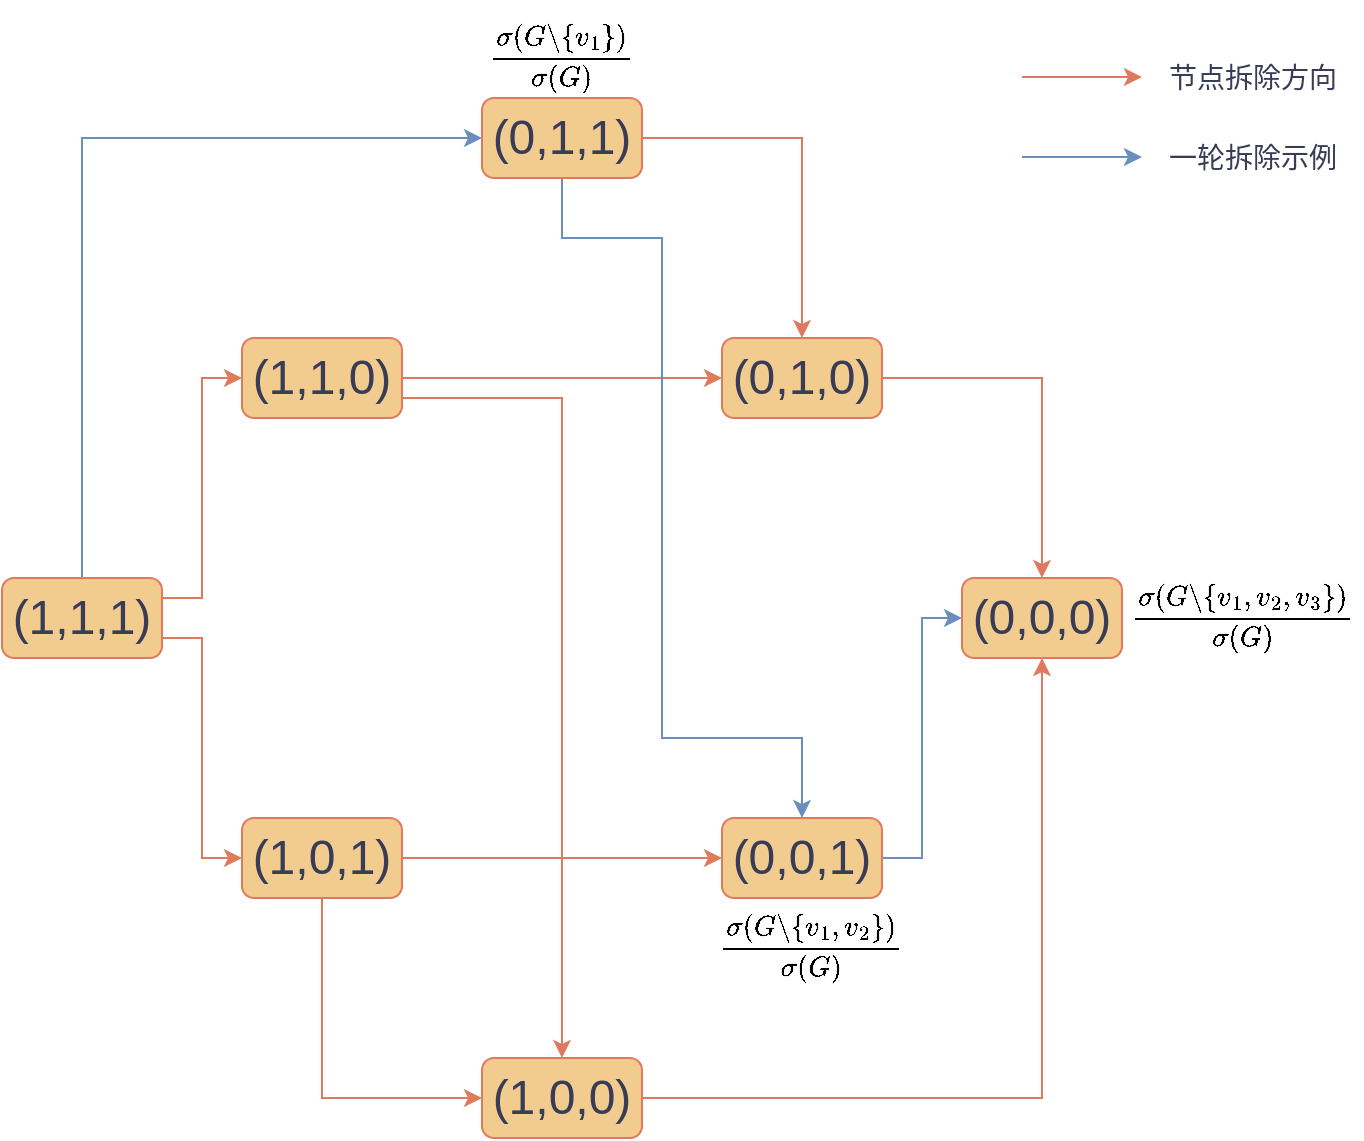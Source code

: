 <mxfile version="21.6.8" type="device">
  <diagram name="Page-1" id="OM8HbU_3lVgDTXmEJBuc">
    <mxGraphModel dx="2044" dy="824" grid="1" gridSize="10" guides="1" tooltips="1" connect="1" arrows="1" fold="1" page="1" pageScale="1" pageWidth="850" pageHeight="1100" math="1" shadow="0">
      <root>
        <mxCell id="0" />
        <mxCell id="1" parent="0" />
        <mxCell id="Gq7kbqdKJ8vSt0Jsd_ic-19" style="edgeStyle=orthogonalEdgeStyle;rounded=0;orthogonalLoop=1;jettySize=auto;html=1;entryX=0;entryY=0.5;entryDx=0;entryDy=0;labelBackgroundColor=none;strokeColor=#E07A5F;fontColor=default;" parent="1" source="Gq7kbqdKJ8vSt0Jsd_ic-8" target="Gq7kbqdKJ8vSt0Jsd_ic-10" edge="1">
          <mxGeometry relative="1" as="geometry">
            <Array as="points">
              <mxPoint x="-665" y="370" />
              <mxPoint x="-665" y="480" />
            </Array>
          </mxGeometry>
        </mxCell>
        <mxCell id="Gq7kbqdKJ8vSt0Jsd_ic-20" style="edgeStyle=orthogonalEdgeStyle;rounded=0;orthogonalLoop=1;jettySize=auto;html=1;entryX=0;entryY=0.5;entryDx=0;entryDy=0;labelBackgroundColor=none;strokeColor=#E07A5F;fontColor=default;" parent="1" source="Gq7kbqdKJ8vSt0Jsd_ic-8" target="Gq7kbqdKJ8vSt0Jsd_ic-9" edge="1">
          <mxGeometry relative="1" as="geometry">
            <Array as="points">
              <mxPoint x="-665" y="350" />
              <mxPoint x="-665" y="240" />
            </Array>
          </mxGeometry>
        </mxCell>
        <mxCell id="Gq7kbqdKJ8vSt0Jsd_ic-24" style="edgeStyle=orthogonalEdgeStyle;rounded=0;orthogonalLoop=1;jettySize=auto;html=1;entryX=0;entryY=0.5;entryDx=0;entryDy=0;labelBackgroundColor=none;strokeColor=#6c8ebf;fontColor=default;fillColor=#dae8fc;" parent="1" source="Gq7kbqdKJ8vSt0Jsd_ic-8" target="Gq7kbqdKJ8vSt0Jsd_ic-11" edge="1">
          <mxGeometry relative="1" as="geometry">
            <Array as="points">
              <mxPoint x="-725" y="120" />
            </Array>
          </mxGeometry>
        </mxCell>
        <mxCell id="Gq7kbqdKJ8vSt0Jsd_ic-8" value="&lt;span style=&quot;font-size: 24px;&quot;&gt;(1,1,1)&lt;/span&gt;" style="rounded=1;whiteSpace=wrap;html=1;labelBackgroundColor=none;fillColor=#F2CC8F;strokeColor=#E07A5F;fontColor=#393C56;" parent="1" vertex="1">
          <mxGeometry x="-765" y="340" width="80" height="40" as="geometry" />
        </mxCell>
        <mxCell id="Gq7kbqdKJ8vSt0Jsd_ic-18" style="edgeStyle=orthogonalEdgeStyle;rounded=0;orthogonalLoop=1;jettySize=auto;html=1;labelBackgroundColor=none;strokeColor=#E07A5F;fontColor=default;" parent="1" source="Gq7kbqdKJ8vSt0Jsd_ic-9" target="Gq7kbqdKJ8vSt0Jsd_ic-12" edge="1">
          <mxGeometry relative="1" as="geometry" />
        </mxCell>
        <mxCell id="Gq7kbqdKJ8vSt0Jsd_ic-26" style="edgeStyle=orthogonalEdgeStyle;rounded=0;orthogonalLoop=1;jettySize=auto;html=1;exitX=1;exitY=0.75;exitDx=0;exitDy=0;labelBackgroundColor=none;strokeColor=#E07A5F;fontColor=default;" parent="1" source="Gq7kbqdKJ8vSt0Jsd_ic-9" target="Gq7kbqdKJ8vSt0Jsd_ic-13" edge="1">
          <mxGeometry relative="1" as="geometry" />
        </mxCell>
        <mxCell id="Gq7kbqdKJ8vSt0Jsd_ic-9" value="&lt;font style=&quot;font-size: 24px;&quot;&gt;(1,1,0)&lt;/font&gt;" style="rounded=1;whiteSpace=wrap;html=1;labelBackgroundColor=none;fillColor=#F2CC8F;strokeColor=#E07A5F;fontColor=#393C56;" parent="1" vertex="1">
          <mxGeometry x="-645" y="220" width="80" height="40" as="geometry" />
        </mxCell>
        <mxCell id="Gq7kbqdKJ8vSt0Jsd_ic-22" style="edgeStyle=orthogonalEdgeStyle;rounded=0;orthogonalLoop=1;jettySize=auto;html=1;entryX=0;entryY=0.5;entryDx=0;entryDy=0;labelBackgroundColor=none;strokeColor=#E07A5F;fontColor=default;" parent="1" source="Gq7kbqdKJ8vSt0Jsd_ic-10" target="Gq7kbqdKJ8vSt0Jsd_ic-14" edge="1">
          <mxGeometry relative="1" as="geometry" />
        </mxCell>
        <mxCell id="Gq7kbqdKJ8vSt0Jsd_ic-25" style="edgeStyle=orthogonalEdgeStyle;rounded=0;orthogonalLoop=1;jettySize=auto;html=1;entryX=0;entryY=0.5;entryDx=0;entryDy=0;exitX=0.5;exitY=1;exitDx=0;exitDy=0;labelBackgroundColor=none;strokeColor=#E07A5F;fontColor=default;" parent="1" source="Gq7kbqdKJ8vSt0Jsd_ic-10" target="Gq7kbqdKJ8vSt0Jsd_ic-13" edge="1">
          <mxGeometry relative="1" as="geometry" />
        </mxCell>
        <mxCell id="Gq7kbqdKJ8vSt0Jsd_ic-10" value="&lt;span style=&quot;font-size: 24px;&quot;&gt;(1,0,1)&lt;/span&gt;" style="rounded=1;whiteSpace=wrap;html=1;labelBackgroundColor=none;fillColor=#F2CC8F;strokeColor=#E07A5F;fontColor=#393C56;" parent="1" vertex="1">
          <mxGeometry x="-645" y="460" width="80" height="40" as="geometry" />
        </mxCell>
        <mxCell id="Gq7kbqdKJ8vSt0Jsd_ic-27" style="edgeStyle=orthogonalEdgeStyle;rounded=0;orthogonalLoop=1;jettySize=auto;html=1;entryX=0.5;entryY=0;entryDx=0;entryDy=0;labelBackgroundColor=none;strokeColor=#E07A5F;fontColor=default;" parent="1" source="Gq7kbqdKJ8vSt0Jsd_ic-11" target="Gq7kbqdKJ8vSt0Jsd_ic-12" edge="1">
          <mxGeometry relative="1" as="geometry" />
        </mxCell>
        <mxCell id="Gq7kbqdKJ8vSt0Jsd_ic-29" style="edgeStyle=orthogonalEdgeStyle;rounded=0;orthogonalLoop=1;jettySize=auto;html=1;entryX=0.5;entryY=0;entryDx=0;entryDy=0;exitX=0.5;exitY=1;exitDx=0;exitDy=0;labelBackgroundColor=none;strokeColor=#6c8ebf;fontColor=default;fillColor=#dae8fc;" parent="1" source="Gq7kbqdKJ8vSt0Jsd_ic-11" target="Gq7kbqdKJ8vSt0Jsd_ic-14" edge="1">
          <mxGeometry relative="1" as="geometry">
            <Array as="points">
              <mxPoint x="-485" y="170" />
              <mxPoint x="-435" y="170" />
              <mxPoint x="-435" y="420" />
              <mxPoint x="-365" y="420" />
            </Array>
          </mxGeometry>
        </mxCell>
        <mxCell id="Gq7kbqdKJ8vSt0Jsd_ic-11" value="&lt;span style=&quot;font-size: 24px;&quot;&gt;(0,1,1)&lt;/span&gt;" style="rounded=1;whiteSpace=wrap;html=1;labelBackgroundColor=none;fillColor=#F2CC8F;strokeColor=#E07A5F;fontColor=#393C56;" parent="1" vertex="1">
          <mxGeometry x="-525" y="100" width="80" height="40" as="geometry" />
        </mxCell>
        <mxCell id="Gq7kbqdKJ8vSt0Jsd_ic-31" style="edgeStyle=orthogonalEdgeStyle;rounded=0;orthogonalLoop=1;jettySize=auto;html=1;entryX=0.5;entryY=0;entryDx=0;entryDy=0;labelBackgroundColor=none;strokeColor=#E07A5F;fontColor=default;" parent="1" source="Gq7kbqdKJ8vSt0Jsd_ic-12" target="Gq7kbqdKJ8vSt0Jsd_ic-15" edge="1">
          <mxGeometry relative="1" as="geometry" />
        </mxCell>
        <mxCell id="Gq7kbqdKJ8vSt0Jsd_ic-12" value="&lt;span style=&quot;font-size: 24px;&quot;&gt;(0,1,0)&lt;/span&gt;" style="rounded=1;whiteSpace=wrap;html=1;labelBackgroundColor=none;fillColor=#F2CC8F;strokeColor=#E07A5F;fontColor=#393C56;" parent="1" vertex="1">
          <mxGeometry x="-405" y="220" width="80" height="40" as="geometry" />
        </mxCell>
        <mxCell id="Gq7kbqdKJ8vSt0Jsd_ic-30" style="edgeStyle=orthogonalEdgeStyle;rounded=0;orthogonalLoop=1;jettySize=auto;html=1;entryX=0.5;entryY=1;entryDx=0;entryDy=0;labelBackgroundColor=none;strokeColor=#E07A5F;fontColor=default;" parent="1" source="Gq7kbqdKJ8vSt0Jsd_ic-13" target="Gq7kbqdKJ8vSt0Jsd_ic-15" edge="1">
          <mxGeometry relative="1" as="geometry" />
        </mxCell>
        <mxCell id="Gq7kbqdKJ8vSt0Jsd_ic-13" value="&lt;font style=&quot;font-size: 24px;&quot;&gt;(1,0,0)&lt;/font&gt;" style="rounded=1;whiteSpace=wrap;html=1;labelBackgroundColor=none;fillColor=#F2CC8F;strokeColor=#E07A5F;fontColor=#393C56;" parent="1" vertex="1">
          <mxGeometry x="-525" y="580" width="80" height="40" as="geometry" />
        </mxCell>
        <mxCell id="Gq7kbqdKJ8vSt0Jsd_ic-32" style="edgeStyle=orthogonalEdgeStyle;rounded=0;orthogonalLoop=1;jettySize=auto;html=1;entryX=0;entryY=0.5;entryDx=0;entryDy=0;labelBackgroundColor=none;strokeColor=#6c8ebf;fontColor=default;fillColor=#dae8fc;" parent="1" source="Gq7kbqdKJ8vSt0Jsd_ic-14" target="Gq7kbqdKJ8vSt0Jsd_ic-15" edge="1">
          <mxGeometry relative="1" as="geometry" />
        </mxCell>
        <mxCell id="Gq7kbqdKJ8vSt0Jsd_ic-14" value="&lt;font style=&quot;font-size: 24px;&quot;&gt;(0,0,1)&lt;/font&gt;" style="rounded=1;whiteSpace=wrap;html=1;labelBackgroundColor=none;fillColor=#F2CC8F;strokeColor=#E07A5F;fontColor=#393C56;" parent="1" vertex="1">
          <mxGeometry x="-405" y="460" width="80" height="40" as="geometry" />
        </mxCell>
        <mxCell id="Gq7kbqdKJ8vSt0Jsd_ic-15" value="&lt;font style=&quot;font-size: 24px;&quot;&gt;(0,0,0)&lt;/font&gt;" style="rounded=1;whiteSpace=wrap;html=1;labelBackgroundColor=none;fillColor=#F2CC8F;strokeColor=#E07A5F;fontColor=#393C56;" parent="1" vertex="1">
          <mxGeometry x="-285" y="340" width="80" height="40" as="geometry" />
        </mxCell>
        <mxCell id="Gq7kbqdKJ8vSt0Jsd_ic-34" value="" style="endArrow=classic;html=1;rounded=0;strokeColor=#E07A5F;fontColor=#393C56;fillColor=#F2CC8F;" parent="1" edge="1">
          <mxGeometry width="50" height="50" relative="1" as="geometry">
            <mxPoint x="-255" y="89.5" as="sourcePoint" />
            <mxPoint x="-195" y="89.5" as="targetPoint" />
          </mxGeometry>
        </mxCell>
        <mxCell id="Gq7kbqdKJ8vSt0Jsd_ic-36" value="&lt;font style=&quot;font-size: 14px;&quot;&gt;节点拆除方向&lt;/font&gt;" style="text;html=1;align=center;verticalAlign=middle;resizable=0;points=[];autosize=1;strokeColor=none;fillColor=none;fontColor=#393C56;" parent="1" vertex="1">
          <mxGeometry x="-195" y="75" width="110" height="30" as="geometry" />
        </mxCell>
        <mxCell id="Gq7kbqdKJ8vSt0Jsd_ic-39" value="&lt;div style=&quot;color: rgb(59, 59, 59); background-color: rgb(255, 255, 255); font-family: &amp;quot;cascadia code&amp;quot;, Menlo, Monaco, &amp;quot;Courier New&amp;quot;, monospace, Menlo, Monaco, &amp;quot;Courier New&amp;quot;, monospace; font-size: 15px; line-height: 23px;&quot;&gt;&lt;br&gt;&lt;/div&gt;" style="text;html=1;align=center;verticalAlign=middle;resizable=0;points=[];autosize=1;strokeColor=none;fillColor=none;fontColor=#393C56;" parent="1" vertex="1">
          <mxGeometry x="-195" y="105" width="20" height="40" as="geometry" />
        </mxCell>
        <mxCell id="PPsBpuw6LFoZPjxlbZUj-1" value="$$\frac{\sigma(G \backslash \{v_1, v_2, v_3\})}{\sigma(G)}$$" style="text;html=1;strokeColor=none;fillColor=none;align=center;verticalAlign=middle;whiteSpace=wrap;rounded=0;" parent="1" vertex="1">
          <mxGeometry x="-205" y="345" width="120" height="30" as="geometry" />
        </mxCell>
        <mxCell id="PPsBpuw6LFoZPjxlbZUj-2" value="$$\frac{\sigma(G \backslash \{v_1, v_2\})}{\sigma(G)}$$" style="text;html=1;strokeColor=none;fillColor=none;align=center;verticalAlign=middle;whiteSpace=wrap;rounded=0;" parent="1" vertex="1">
          <mxGeometry x="-390" y="510" width="60" height="30" as="geometry" />
        </mxCell>
        <mxCell id="PPsBpuw6LFoZPjxlbZUj-3" value="$$\frac{\sigma(G \backslash \{v_1\})}{\sigma(G)}$$" style="text;html=1;strokeColor=none;fillColor=none;align=center;verticalAlign=middle;whiteSpace=wrap;rounded=0;" parent="1" vertex="1">
          <mxGeometry x="-525" y="60" width="80" height="40" as="geometry" />
        </mxCell>
        <mxCell id="iQCZnT7VJ7-S2rj4FLvg-2" value="" style="endArrow=classic;html=1;rounded=0;strokeColor=#6c8ebf;fontColor=#393C56;fillColor=#dae8fc;" parent="1" edge="1">
          <mxGeometry width="50" height="50" relative="1" as="geometry">
            <mxPoint x="-255" y="129.5" as="sourcePoint" />
            <mxPoint x="-195" y="129.5" as="targetPoint" />
          </mxGeometry>
        </mxCell>
        <mxCell id="iQCZnT7VJ7-S2rj4FLvg-3" value="&lt;font style=&quot;font-size: 14px;&quot;&gt;一轮拆除示例&lt;/font&gt;" style="text;html=1;align=center;verticalAlign=middle;resizable=0;points=[];autosize=1;strokeColor=none;fillColor=none;fontColor=#393C56;" parent="1" vertex="1">
          <mxGeometry x="-195" y="115" width="110" height="30" as="geometry" />
        </mxCell>
      </root>
    </mxGraphModel>
  </diagram>
</mxfile>
